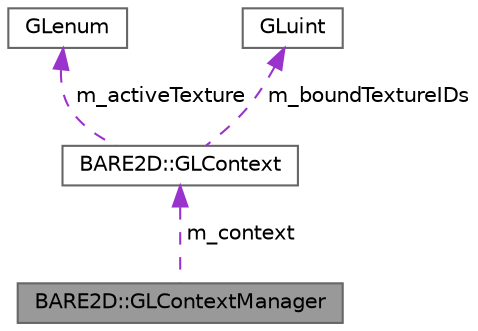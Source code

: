 digraph "BARE2D::GLContextManager"
{
 // INTERACTIVE_SVG=YES
 // LATEX_PDF_SIZE
  bgcolor="transparent";
  edge [fontname=Helvetica,fontsize=10,labelfontname=Helvetica,labelfontsize=10];
  node [fontname=Helvetica,fontsize=10,shape=box,height=0.2,width=0.4];
  Node1 [label="BARE2D::GLContextManager",height=0.2,width=0.4,color="gray40", fillcolor="grey60", style="filled", fontcolor="black",tooltip=" "];
  Node2 -> Node1 [dir="back",color="darkorchid3",style="dashed",label=" m_context" ];
  Node2 [label="BARE2D::GLContext",height=0.2,width=0.4,color="gray40", fillcolor="white", style="filled",URL="$class_b_a_r_e2_d_1_1_g_l_context.html",tooltip=" "];
  Node3 -> Node2 [dir="back",color="darkorchid3",style="dashed",label=" m_activeTexture" ];
  Node3 [label="GLenum",height=0.2,width=0.4,color="gray40", fillcolor="white", style="filled",tooltip=" "];
  Node4 -> Node2 [dir="back",color="darkorchid3",style="dashed",label=" m_boundTextureIDs" ];
  Node4 [label="GLuint",height=0.2,width=0.4,color="gray40", fillcolor="white", style="filled",tooltip=" "];
}
